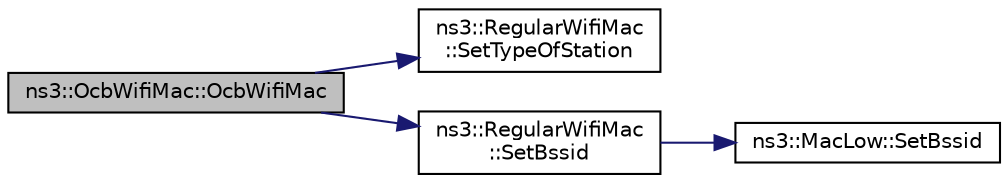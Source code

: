 digraph "ns3::OcbWifiMac::OcbWifiMac"
{
  edge [fontname="Helvetica",fontsize="10",labelfontname="Helvetica",labelfontsize="10"];
  node [fontname="Helvetica",fontsize="10",shape=record];
  rankdir="LR";
  Node1 [label="ns3::OcbWifiMac::OcbWifiMac",height=0.2,width=0.4,color="black", fillcolor="grey75", style="filled", fontcolor="black"];
  Node1 -> Node2 [color="midnightblue",fontsize="10",style="solid"];
  Node2 [label="ns3::RegularWifiMac\l::SetTypeOfStation",height=0.2,width=0.4,color="black", fillcolor="white", style="filled",URL="$df/db9/classns3_1_1RegularWifiMac.html#ab388733458378c0cbf456d0368eee723"];
  Node1 -> Node3 [color="midnightblue",fontsize="10",style="solid"];
  Node3 [label="ns3::RegularWifiMac\l::SetBssid",height=0.2,width=0.4,color="black", fillcolor="white", style="filled",URL="$df/db9/classns3_1_1RegularWifiMac.html#a24af45a5447f736b996a48a0db584e99"];
  Node3 -> Node4 [color="midnightblue",fontsize="10",style="solid"];
  Node4 [label="ns3::MacLow::SetBssid",height=0.2,width=0.4,color="black", fillcolor="white", style="filled",URL="$d3/da6/classns3_1_1MacLow.html#a92532da5f910843337b8bbb51f551c03"];
}
